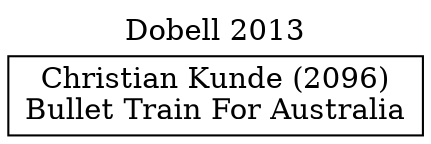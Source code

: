 // House preference flow
digraph "Christian Kunde (2096)_Dobell_2013" {
	graph [label="Dobell 2013" labelloc=t mclimit=10]
	node [shape=box]
	"Christian Kunde (2096)" [label="Christian Kunde (2096)
Bullet Train For Australia"]
}
